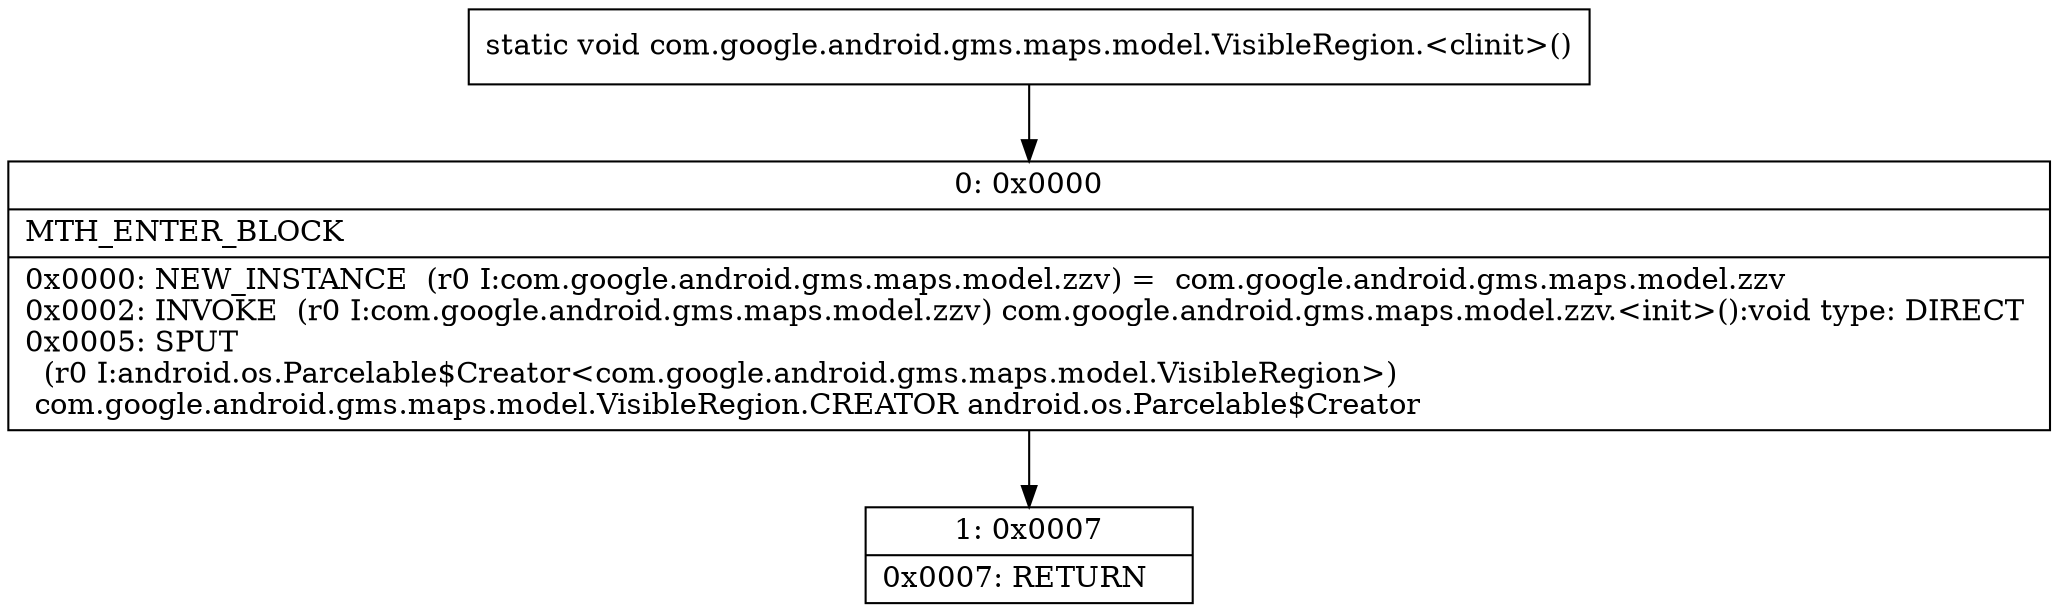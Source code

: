 digraph "CFG forcom.google.android.gms.maps.model.VisibleRegion.\<clinit\>()V" {
Node_0 [shape=record,label="{0\:\ 0x0000|MTH_ENTER_BLOCK\l|0x0000: NEW_INSTANCE  (r0 I:com.google.android.gms.maps.model.zzv) =  com.google.android.gms.maps.model.zzv \l0x0002: INVOKE  (r0 I:com.google.android.gms.maps.model.zzv) com.google.android.gms.maps.model.zzv.\<init\>():void type: DIRECT \l0x0005: SPUT  \l  (r0 I:android.os.Parcelable$Creator\<com.google.android.gms.maps.model.VisibleRegion\>)\l com.google.android.gms.maps.model.VisibleRegion.CREATOR android.os.Parcelable$Creator \l}"];
Node_1 [shape=record,label="{1\:\ 0x0007|0x0007: RETURN   \l}"];
MethodNode[shape=record,label="{static void com.google.android.gms.maps.model.VisibleRegion.\<clinit\>() }"];
MethodNode -> Node_0;
Node_0 -> Node_1;
}

